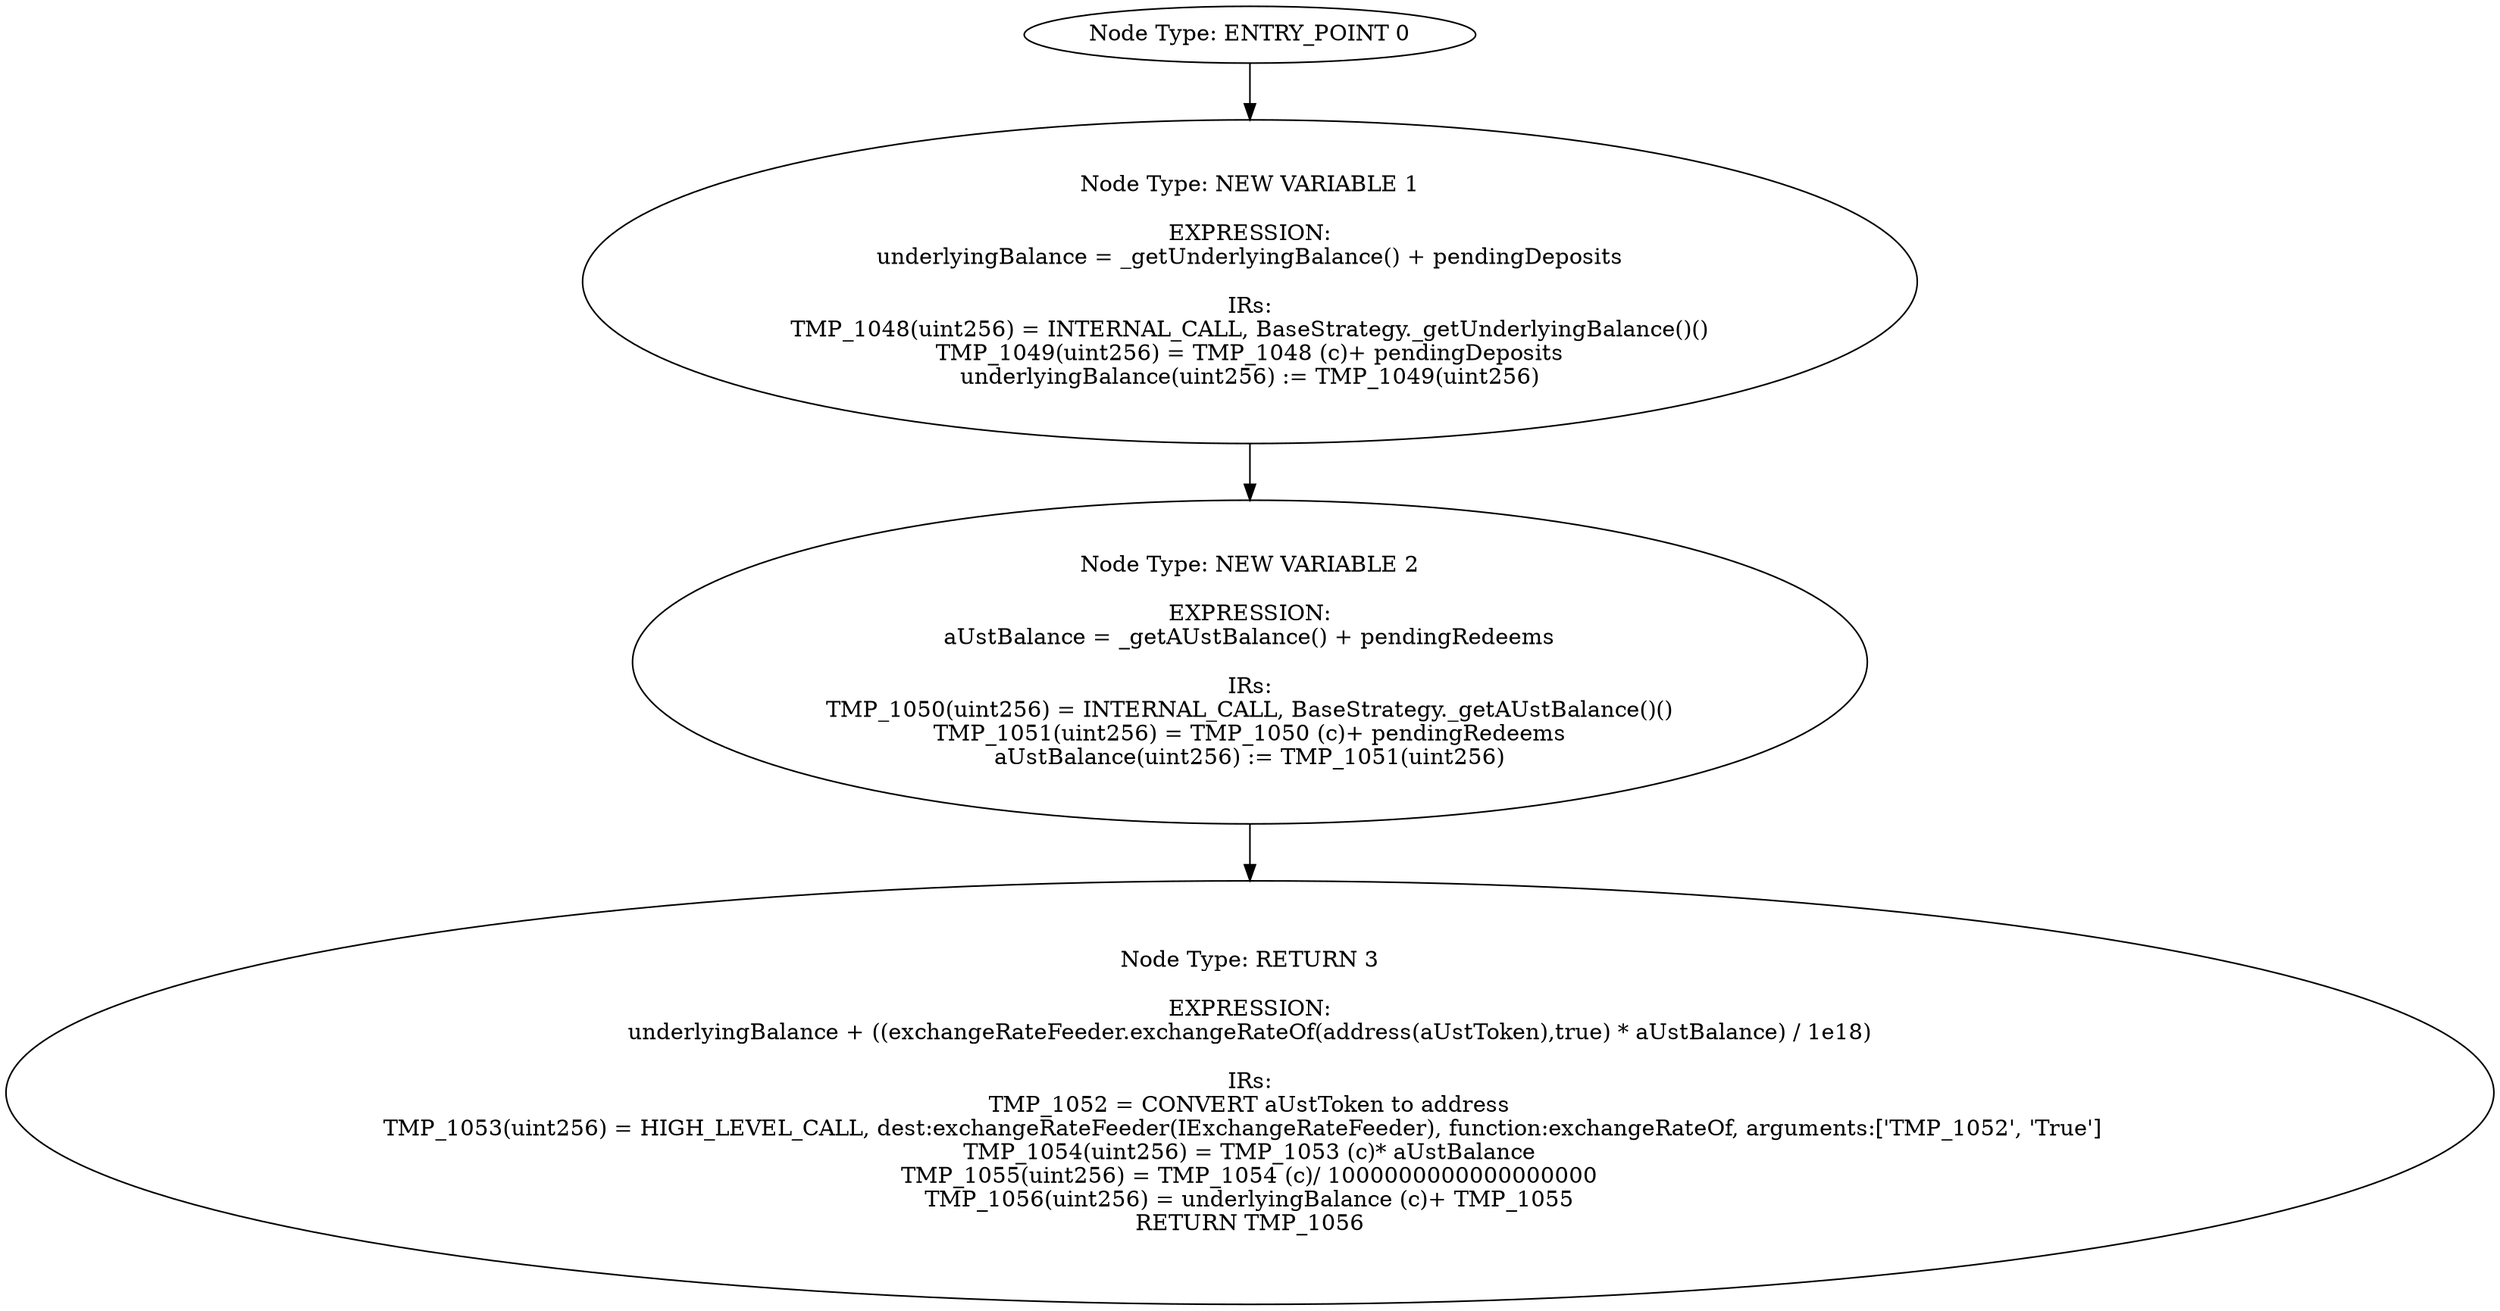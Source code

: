 digraph{
0[label="Node Type: ENTRY_POINT 0
"];
0->1;
1[label="Node Type: NEW VARIABLE 1

EXPRESSION:
underlyingBalance = _getUnderlyingBalance() + pendingDeposits

IRs:
TMP_1048(uint256) = INTERNAL_CALL, BaseStrategy._getUnderlyingBalance()()
TMP_1049(uint256) = TMP_1048 (c)+ pendingDeposits
underlyingBalance(uint256) := TMP_1049(uint256)"];
1->2;
2[label="Node Type: NEW VARIABLE 2

EXPRESSION:
aUstBalance = _getAUstBalance() + pendingRedeems

IRs:
TMP_1050(uint256) = INTERNAL_CALL, BaseStrategy._getAUstBalance()()
TMP_1051(uint256) = TMP_1050 (c)+ pendingRedeems
aUstBalance(uint256) := TMP_1051(uint256)"];
2->3;
3[label="Node Type: RETURN 3

EXPRESSION:
underlyingBalance + ((exchangeRateFeeder.exchangeRateOf(address(aUstToken),true) * aUstBalance) / 1e18)

IRs:
TMP_1052 = CONVERT aUstToken to address
TMP_1053(uint256) = HIGH_LEVEL_CALL, dest:exchangeRateFeeder(IExchangeRateFeeder), function:exchangeRateOf, arguments:['TMP_1052', 'True']  
TMP_1054(uint256) = TMP_1053 (c)* aUstBalance
TMP_1055(uint256) = TMP_1054 (c)/ 1000000000000000000
TMP_1056(uint256) = underlyingBalance (c)+ TMP_1055
RETURN TMP_1056"];
}
